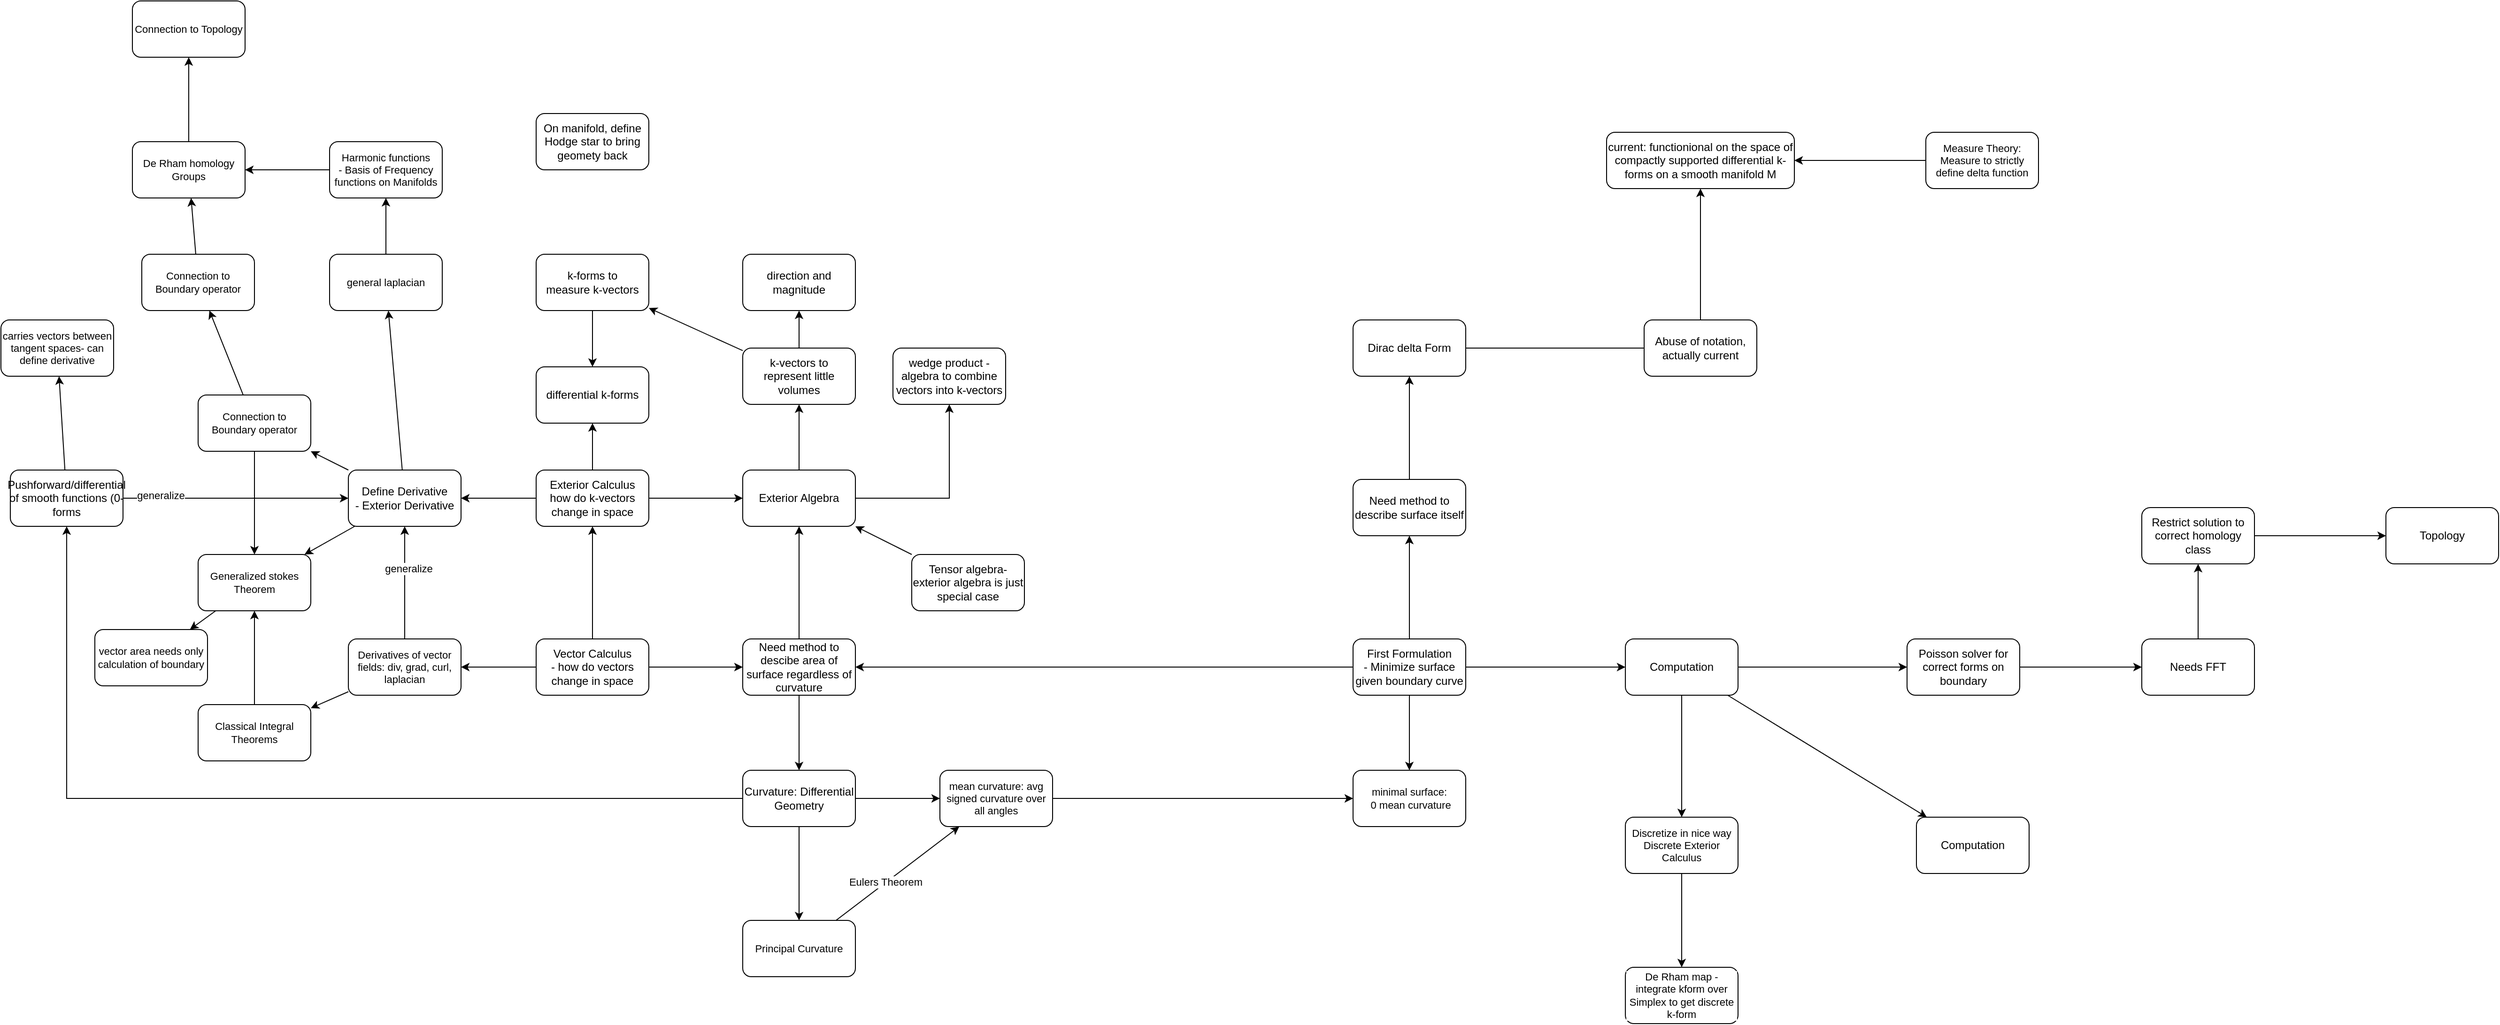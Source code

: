<mxfile version="24.5.3" type="device">
  <diagram name="Page-1" id="byFEgnmbtFiXtIVblrPx">
    <mxGraphModel dx="3120" dy="2046" grid="1" gridSize="10" guides="1" tooltips="1" connect="1" arrows="1" fold="1" page="1" pageScale="1" pageWidth="850" pageHeight="1100" math="0" shadow="0">
      <root>
        <mxCell id="0" />
        <mxCell id="1" parent="0" />
        <mxCell id="En6Ea1ra5ksNc1CF_G6r-13" style="edgeStyle=orthogonalEdgeStyle;rounded=0;orthogonalLoop=1;jettySize=auto;html=1;" parent="1" source="En6Ea1ra5ksNc1CF_G6r-1" target="En6Ea1ra5ksNc1CF_G6r-12" edge="1">
          <mxGeometry relative="1" as="geometry">
            <Array as="points">
              <mxPoint x="380" y="490" />
              <mxPoint x="380" y="490" />
            </Array>
          </mxGeometry>
        </mxCell>
        <mxCell id="En6Ea1ra5ksNc1CF_G6r-14" style="edgeStyle=orthogonalEdgeStyle;rounded=0;orthogonalLoop=1;jettySize=auto;html=1;" parent="1" source="En6Ea1ra5ksNc1CF_G6r-1" target="En6Ea1ra5ksNc1CF_G6r-11" edge="1">
          <mxGeometry relative="1" as="geometry" />
        </mxCell>
        <mxCell id="En6Ea1ra5ksNc1CF_G6r-18" style="edgeStyle=orthogonalEdgeStyle;rounded=0;orthogonalLoop=1;jettySize=auto;html=1;" parent="1" source="En6Ea1ra5ksNc1CF_G6r-1" target="En6Ea1ra5ksNc1CF_G6r-17" edge="1">
          <mxGeometry relative="1" as="geometry" />
        </mxCell>
        <mxCell id="En6Ea1ra5ksNc1CF_G6r-106" style="edgeStyle=none;rounded=0;orthogonalLoop=1;jettySize=auto;html=1;strokeColor=default;align=center;verticalAlign=middle;fontFamily=Helvetica;fontSize=11;fontColor=default;labelBackgroundColor=default;endArrow=classic;" parent="1" source="En6Ea1ra5ksNc1CF_G6r-1" target="En6Ea1ra5ksNc1CF_G6r-105" edge="1">
          <mxGeometry relative="1" as="geometry" />
        </mxCell>
        <mxCell id="En6Ea1ra5ksNc1CF_G6r-1" value="&lt;div&gt;First Formulation&lt;/div&gt;&lt;div&gt;- Minimize surface&lt;/div&gt;&lt;div&gt;given boundary curve&lt;br&gt;&lt;/div&gt;" style="rounded=1;whiteSpace=wrap;html=1;" parent="1" vertex="1">
          <mxGeometry x="320" y="570" width="120" height="60" as="geometry" />
        </mxCell>
        <mxCell id="En6Ea1ra5ksNc1CF_G6r-6" style="edgeStyle=orthogonalEdgeStyle;rounded=0;orthogonalLoop=1;jettySize=auto;html=1;endArrow=none;endFill=0;" parent="1" source="En6Ea1ra5ksNc1CF_G6r-3" target="En6Ea1ra5ksNc1CF_G6r-5" edge="1">
          <mxGeometry relative="1" as="geometry" />
        </mxCell>
        <mxCell id="En6Ea1ra5ksNc1CF_G6r-3" value="Dirac delta Form" style="rounded=1;whiteSpace=wrap;html=1;" parent="1" vertex="1">
          <mxGeometry x="320" y="230" width="120" height="60" as="geometry" />
        </mxCell>
        <mxCell id="En6Ea1ra5ksNc1CF_G6r-9" style="edgeStyle=orthogonalEdgeStyle;rounded=0;orthogonalLoop=1;jettySize=auto;html=1;" parent="1" source="En6Ea1ra5ksNc1CF_G6r-5" target="En6Ea1ra5ksNc1CF_G6r-8" edge="1">
          <mxGeometry relative="1" as="geometry" />
        </mxCell>
        <mxCell id="En6Ea1ra5ksNc1CF_G6r-5" value="Abuse of notation, actually current" style="rounded=1;whiteSpace=wrap;html=1;" parent="1" vertex="1">
          <mxGeometry x="630" y="230" width="120" height="60" as="geometry" />
        </mxCell>
        <mxCell id="En6Ea1ra5ksNc1CF_G6r-8" value="current: functionional on the space of compactly supported differential k-forms on a smooth manifold M" style="rounded=1;whiteSpace=wrap;html=1;" parent="1" vertex="1">
          <mxGeometry x="590" y="30" width="200" height="60" as="geometry" />
        </mxCell>
        <mxCell id="En6Ea1ra5ksNc1CF_G6r-27" style="edgeStyle=orthogonalEdgeStyle;rounded=0;orthogonalLoop=1;jettySize=auto;html=1;" parent="1" source="En6Ea1ra5ksNc1CF_G6r-11" target="En6Ea1ra5ksNc1CF_G6r-16" edge="1">
          <mxGeometry relative="1" as="geometry" />
        </mxCell>
        <mxCell id="En6Ea1ra5ksNc1CF_G6r-47" style="rounded=0;orthogonalLoop=1;jettySize=auto;html=1;" parent="1" source="En6Ea1ra5ksNc1CF_G6r-11" target="En6Ea1ra5ksNc1CF_G6r-45" edge="1">
          <mxGeometry relative="1" as="geometry" />
        </mxCell>
        <mxCell id="En6Ea1ra5ksNc1CF_G6r-11" value="Need method to descibe area of surface regardless of curvature" style="rounded=1;whiteSpace=wrap;html=1;" parent="1" vertex="1">
          <mxGeometry x="-330" y="570" width="120" height="60" as="geometry" />
        </mxCell>
        <mxCell id="En6Ea1ra5ksNc1CF_G6r-15" style="edgeStyle=orthogonalEdgeStyle;rounded=0;orthogonalLoop=1;jettySize=auto;html=1;" parent="1" source="En6Ea1ra5ksNc1CF_G6r-12" target="En6Ea1ra5ksNc1CF_G6r-3" edge="1">
          <mxGeometry relative="1" as="geometry" />
        </mxCell>
        <mxCell id="En6Ea1ra5ksNc1CF_G6r-12" value="Need method to describe surface itself" style="rounded=1;whiteSpace=wrap;html=1;" parent="1" vertex="1">
          <mxGeometry x="320" y="400" width="120" height="60" as="geometry" />
        </mxCell>
        <mxCell id="En6Ea1ra5ksNc1CF_G6r-30" style="edgeStyle=orthogonalEdgeStyle;rounded=0;orthogonalLoop=1;jettySize=auto;html=1;" parent="1" source="En6Ea1ra5ksNc1CF_G6r-16" target="En6Ea1ra5ksNc1CF_G6r-29" edge="1">
          <mxGeometry relative="1" as="geometry" />
        </mxCell>
        <mxCell id="En6Ea1ra5ksNc1CF_G6r-42" style="edgeStyle=orthogonalEdgeStyle;rounded=0;orthogonalLoop=1;jettySize=auto;html=1;" parent="1" source="En6Ea1ra5ksNc1CF_G6r-16" target="En6Ea1ra5ksNc1CF_G6r-41" edge="1">
          <mxGeometry relative="1" as="geometry">
            <mxPoint x="-110" y="320" as="targetPoint" />
          </mxGeometry>
        </mxCell>
        <mxCell id="En6Ea1ra5ksNc1CF_G6r-16" value="Exterior Algebra" style="rounded=1;whiteSpace=wrap;html=1;" parent="1" vertex="1">
          <mxGeometry x="-330" y="390" width="120" height="60" as="geometry" />
        </mxCell>
        <mxCell id="En6Ea1ra5ksNc1CF_G6r-20" style="edgeStyle=orthogonalEdgeStyle;rounded=0;orthogonalLoop=1;jettySize=auto;html=1;" parent="1" source="En6Ea1ra5ksNc1CF_G6r-17" target="En6Ea1ra5ksNc1CF_G6r-19" edge="1">
          <mxGeometry relative="1" as="geometry" />
        </mxCell>
        <mxCell id="dsKGTwDM3gqNHKsCHxA4-2" style="rounded=0;orthogonalLoop=1;jettySize=auto;html=1;" edge="1" parent="1" source="En6Ea1ra5ksNc1CF_G6r-17" target="dsKGTwDM3gqNHKsCHxA4-1">
          <mxGeometry relative="1" as="geometry" />
        </mxCell>
        <mxCell id="En6Ea1ra5ksNc1CF_G6r-17" value="Computation" style="rounded=1;whiteSpace=wrap;html=1;" parent="1" vertex="1">
          <mxGeometry x="610" y="570" width="120" height="60" as="geometry" />
        </mxCell>
        <mxCell id="En6Ea1ra5ksNc1CF_G6r-22" style="edgeStyle=orthogonalEdgeStyle;rounded=0;orthogonalLoop=1;jettySize=auto;html=1;" parent="1" source="En6Ea1ra5ksNc1CF_G6r-19" target="En6Ea1ra5ksNc1CF_G6r-21" edge="1">
          <mxGeometry relative="1" as="geometry" />
        </mxCell>
        <mxCell id="En6Ea1ra5ksNc1CF_G6r-19" value="Poisson solver for correct forms on boundary" style="rounded=1;whiteSpace=wrap;html=1;" parent="1" vertex="1">
          <mxGeometry x="910" y="570" width="120" height="60" as="geometry" />
        </mxCell>
        <mxCell id="En6Ea1ra5ksNc1CF_G6r-24" style="edgeStyle=orthogonalEdgeStyle;rounded=0;orthogonalLoop=1;jettySize=auto;html=1;" parent="1" source="En6Ea1ra5ksNc1CF_G6r-21" target="En6Ea1ra5ksNc1CF_G6r-23" edge="1">
          <mxGeometry relative="1" as="geometry" />
        </mxCell>
        <mxCell id="En6Ea1ra5ksNc1CF_G6r-21" value="Needs FFT" style="rounded=1;whiteSpace=wrap;html=1;" parent="1" vertex="1">
          <mxGeometry x="1160" y="570" width="120" height="60" as="geometry" />
        </mxCell>
        <mxCell id="En6Ea1ra5ksNc1CF_G6r-26" style="edgeStyle=orthogonalEdgeStyle;rounded=0;orthogonalLoop=1;jettySize=auto;html=1;" parent="1" source="En6Ea1ra5ksNc1CF_G6r-23" target="En6Ea1ra5ksNc1CF_G6r-25" edge="1">
          <mxGeometry relative="1" as="geometry" />
        </mxCell>
        <mxCell id="En6Ea1ra5ksNc1CF_G6r-23" value="Restrict solution to correct homology class" style="rounded=1;whiteSpace=wrap;html=1;" parent="1" vertex="1">
          <mxGeometry x="1160" y="430" width="120" height="60" as="geometry" />
        </mxCell>
        <mxCell id="En6Ea1ra5ksNc1CF_G6r-25" value="Topology" style="rounded=1;whiteSpace=wrap;html=1;" parent="1" vertex="1">
          <mxGeometry x="1420" y="430" width="120" height="60" as="geometry" />
        </mxCell>
        <mxCell id="En6Ea1ra5ksNc1CF_G6r-35" style="rounded=0;orthogonalLoop=1;jettySize=auto;html=1;" parent="1" source="En6Ea1ra5ksNc1CF_G6r-29" target="En6Ea1ra5ksNc1CF_G6r-34" edge="1">
          <mxGeometry relative="1" as="geometry" />
        </mxCell>
        <mxCell id="En6Ea1ra5ksNc1CF_G6r-39" style="edgeStyle=orthogonalEdgeStyle;rounded=0;orthogonalLoop=1;jettySize=auto;html=1;" parent="1" source="En6Ea1ra5ksNc1CF_G6r-29" target="En6Ea1ra5ksNc1CF_G6r-38" edge="1">
          <mxGeometry relative="1" as="geometry" />
        </mxCell>
        <mxCell id="En6Ea1ra5ksNc1CF_G6r-29" value="&lt;div&gt;k-vectors to&lt;/div&gt;&lt;div&gt;represent little volumes&lt;br&gt;&lt;/div&gt;" style="rounded=1;whiteSpace=wrap;html=1;" parent="1" vertex="1">
          <mxGeometry x="-330" y="260" width="120" height="60" as="geometry" />
        </mxCell>
        <mxCell id="En6Ea1ra5ksNc1CF_G6r-32" style="edgeStyle=orthogonalEdgeStyle;rounded=0;orthogonalLoop=1;jettySize=auto;html=1;" parent="1" source="En6Ea1ra5ksNc1CF_G6r-31" target="En6Ea1ra5ksNc1CF_G6r-11" edge="1">
          <mxGeometry relative="1" as="geometry" />
        </mxCell>
        <mxCell id="En6Ea1ra5ksNc1CF_G6r-36" style="edgeStyle=orthogonalEdgeStyle;rounded=0;orthogonalLoop=1;jettySize=auto;html=1;" parent="1" source="En6Ea1ra5ksNc1CF_G6r-31" target="En6Ea1ra5ksNc1CF_G6r-33" edge="1">
          <mxGeometry relative="1" as="geometry" />
        </mxCell>
        <mxCell id="En6Ea1ra5ksNc1CF_G6r-83" style="edgeStyle=none;rounded=0;orthogonalLoop=1;jettySize=auto;html=1;strokeColor=default;align=center;verticalAlign=middle;fontFamily=Helvetica;fontSize=11;fontColor=default;labelBackgroundColor=default;endArrow=classic;" parent="1" source="En6Ea1ra5ksNc1CF_G6r-31" target="En6Ea1ra5ksNc1CF_G6r-70" edge="1">
          <mxGeometry relative="1" as="geometry" />
        </mxCell>
        <mxCell id="En6Ea1ra5ksNc1CF_G6r-31" value="&lt;div&gt;Vector Calculus&lt;/div&gt;&lt;div&gt;- how do vectors change in space&lt;/div&gt;" style="rounded=1;whiteSpace=wrap;html=1;" parent="1" vertex="1">
          <mxGeometry x="-550" y="570" width="120" height="60" as="geometry" />
        </mxCell>
        <mxCell id="En6Ea1ra5ksNc1CF_G6r-40" style="edgeStyle=orthogonalEdgeStyle;rounded=0;orthogonalLoop=1;jettySize=auto;html=1;" parent="1" source="En6Ea1ra5ksNc1CF_G6r-33" target="En6Ea1ra5ksNc1CF_G6r-16" edge="1">
          <mxGeometry relative="1" as="geometry" />
        </mxCell>
        <mxCell id="En6Ea1ra5ksNc1CF_G6r-55" style="edgeStyle=orthogonalEdgeStyle;rounded=0;orthogonalLoop=1;jettySize=auto;html=1;" parent="1" source="En6Ea1ra5ksNc1CF_G6r-33" target="En6Ea1ra5ksNc1CF_G6r-54" edge="1">
          <mxGeometry relative="1" as="geometry" />
        </mxCell>
        <mxCell id="En6Ea1ra5ksNc1CF_G6r-62" style="edgeStyle=orthogonalEdgeStyle;rounded=0;orthogonalLoop=1;jettySize=auto;html=1;" parent="1" source="En6Ea1ra5ksNc1CF_G6r-33" target="En6Ea1ra5ksNc1CF_G6r-61" edge="1">
          <mxGeometry relative="1" as="geometry" />
        </mxCell>
        <mxCell id="En6Ea1ra5ksNc1CF_G6r-90" style="edgeStyle=none;rounded=0;orthogonalLoop=1;jettySize=auto;html=1;strokeColor=default;align=center;verticalAlign=middle;fontFamily=Helvetica;fontSize=11;fontColor=default;labelBackgroundColor=default;endArrow=classic;" parent="1" source="En6Ea1ra5ksNc1CF_G6r-17" target="En6Ea1ra5ksNc1CF_G6r-89" edge="1">
          <mxGeometry relative="1" as="geometry" />
        </mxCell>
        <mxCell id="En6Ea1ra5ksNc1CF_G6r-33" value="&lt;div&gt;Exterior Calculus&lt;/div&gt;&lt;div&gt;how do k-vectors change in space&lt;br&gt;&lt;/div&gt;" style="rounded=1;whiteSpace=wrap;html=1;" parent="1" vertex="1">
          <mxGeometry x="-550" y="390" width="120" height="60" as="geometry" />
        </mxCell>
        <mxCell id="En6Ea1ra5ksNc1CF_G6r-65" style="edgeStyle=none;rounded=0;orthogonalLoop=1;jettySize=auto;html=1;strokeColor=default;align=center;verticalAlign=middle;fontFamily=Helvetica;fontSize=11;fontColor=default;labelBackgroundColor=default;endArrow=classic;" parent="1" source="En6Ea1ra5ksNc1CF_G6r-34" target="En6Ea1ra5ksNc1CF_G6r-61" edge="1">
          <mxGeometry relative="1" as="geometry" />
        </mxCell>
        <mxCell id="En6Ea1ra5ksNc1CF_G6r-34" value="&lt;div&gt;k-forms to&lt;/div&gt;&lt;div&gt;measure k-vectors&lt;br&gt;&lt;/div&gt;" style="rounded=1;whiteSpace=wrap;html=1;" parent="1" vertex="1">
          <mxGeometry x="-550" y="160" width="120" height="60" as="geometry" />
        </mxCell>
        <mxCell id="En6Ea1ra5ksNc1CF_G6r-38" value="direction and magnitude" style="rounded=1;whiteSpace=wrap;html=1;" parent="1" vertex="1">
          <mxGeometry x="-330" y="160" width="120" height="60" as="geometry" />
        </mxCell>
        <mxCell id="En6Ea1ra5ksNc1CF_G6r-41" value="wedge product - algebra to combine vectors into k-vectors" style="rounded=1;whiteSpace=wrap;html=1;" parent="1" vertex="1">
          <mxGeometry x="-170" y="260" width="120" height="60" as="geometry" />
        </mxCell>
        <mxCell id="En6Ea1ra5ksNc1CF_G6r-86" style="edgeStyle=none;rounded=0;orthogonalLoop=1;jettySize=auto;html=1;strokeColor=default;align=center;verticalAlign=middle;fontFamily=Helvetica;fontSize=11;fontColor=default;labelBackgroundColor=default;endArrow=classic;" parent="1" source="En6Ea1ra5ksNc1CF_G6r-43" target="En6Ea1ra5ksNc1CF_G6r-16" edge="1">
          <mxGeometry relative="1" as="geometry" />
        </mxCell>
        <mxCell id="En6Ea1ra5ksNc1CF_G6r-43" value="&lt;div&gt;Tensor algebra-&lt;/div&gt;&lt;div&gt;exterior algebra is just special case&lt;br&gt;&lt;/div&gt;" style="rounded=1;whiteSpace=wrap;html=1;" parent="1" vertex="1">
          <mxGeometry x="-150" y="480" width="120" height="60" as="geometry" />
        </mxCell>
        <mxCell id="En6Ea1ra5ksNc1CF_G6r-52" style="edgeStyle=orthogonalEdgeStyle;rounded=0;orthogonalLoop=1;jettySize=auto;html=1;" parent="1" source="En6Ea1ra5ksNc1CF_G6r-45" target="En6Ea1ra5ksNc1CF_G6r-51" edge="1">
          <mxGeometry relative="1" as="geometry" />
        </mxCell>
        <mxCell id="En6Ea1ra5ksNc1CF_G6r-110" style="edgeStyle=none;rounded=0;orthogonalLoop=1;jettySize=auto;html=1;strokeColor=default;align=center;verticalAlign=middle;fontFamily=Helvetica;fontSize=11;fontColor=default;labelBackgroundColor=default;endArrow=classic;" parent="1" source="En6Ea1ra5ksNc1CF_G6r-45" target="En6Ea1ra5ksNc1CF_G6r-109" edge="1">
          <mxGeometry relative="1" as="geometry" />
        </mxCell>
        <mxCell id="En6Ea1ra5ksNc1CF_G6r-114" style="edgeStyle=none;rounded=0;orthogonalLoop=1;jettySize=auto;html=1;strokeColor=default;align=center;verticalAlign=middle;fontFamily=Helvetica;fontSize=11;fontColor=default;labelBackgroundColor=default;endArrow=classic;" parent="1" source="En6Ea1ra5ksNc1CF_G6r-45" target="En6Ea1ra5ksNc1CF_G6r-111" edge="1">
          <mxGeometry relative="1" as="geometry" />
        </mxCell>
        <mxCell id="En6Ea1ra5ksNc1CF_G6r-45" value="Curvature: Differential Geometry" style="rounded=1;whiteSpace=wrap;html=1;" parent="1" vertex="1">
          <mxGeometry x="-330" y="710" width="120" height="60" as="geometry" />
        </mxCell>
        <mxCell id="En6Ea1ra5ksNc1CF_G6r-48" value="On manifold, define Hodge star to bring geomety back" style="rounded=1;whiteSpace=wrap;html=1;" parent="1" vertex="1">
          <mxGeometry x="-550" y="10" width="120" height="60" as="geometry" />
        </mxCell>
        <mxCell id="En6Ea1ra5ksNc1CF_G6r-56" style="edgeStyle=orthogonalEdgeStyle;rounded=0;orthogonalLoop=1;jettySize=auto;html=1;" parent="1" source="En6Ea1ra5ksNc1CF_G6r-51" target="En6Ea1ra5ksNc1CF_G6r-54" edge="1">
          <mxGeometry relative="1" as="geometry" />
        </mxCell>
        <mxCell id="En6Ea1ra5ksNc1CF_G6r-60" value="generalize" style="edgeLabel;html=1;align=center;verticalAlign=middle;resizable=0;points=[];" parent="En6Ea1ra5ksNc1CF_G6r-56" vertex="1" connectable="0">
          <mxGeometry y="3" relative="1" as="geometry">
            <mxPoint x="-80" as="offset" />
          </mxGeometry>
        </mxCell>
        <mxCell id="En6Ea1ra5ksNc1CF_G6r-68" style="edgeStyle=none;rounded=0;orthogonalLoop=1;jettySize=auto;html=1;strokeColor=default;align=center;verticalAlign=middle;fontFamily=Helvetica;fontSize=11;fontColor=default;labelBackgroundColor=default;endArrow=classic;" parent="1" source="En6Ea1ra5ksNc1CF_G6r-51" target="En6Ea1ra5ksNc1CF_G6r-67" edge="1">
          <mxGeometry relative="1" as="geometry" />
        </mxCell>
        <mxCell id="En6Ea1ra5ksNc1CF_G6r-51" value="Pushforward/differential of smooth functions (0-forms" style="rounded=1;whiteSpace=wrap;html=1;" parent="1" vertex="1">
          <mxGeometry x="-1110" y="390" width="120" height="60" as="geometry" />
        </mxCell>
        <mxCell id="En6Ea1ra5ksNc1CF_G6r-78" style="edgeStyle=none;rounded=0;orthogonalLoop=1;jettySize=auto;html=1;strokeColor=default;align=center;verticalAlign=middle;fontFamily=Helvetica;fontSize=11;fontColor=default;labelBackgroundColor=default;endArrow=classic;" parent="1" source="En6Ea1ra5ksNc1CF_G6r-54" target="En6Ea1ra5ksNc1CF_G6r-77" edge="1">
          <mxGeometry relative="1" as="geometry" />
        </mxCell>
        <mxCell id="En6Ea1ra5ksNc1CF_G6r-92" style="edgeStyle=none;rounded=0;orthogonalLoop=1;jettySize=auto;html=1;strokeColor=default;align=center;verticalAlign=middle;fontFamily=Helvetica;fontSize=11;fontColor=default;labelBackgroundColor=default;endArrow=classic;" parent="1" source="En6Ea1ra5ksNc1CF_G6r-54" target="En6Ea1ra5ksNc1CF_G6r-91" edge="1">
          <mxGeometry relative="1" as="geometry" />
        </mxCell>
        <mxCell id="En6Ea1ra5ksNc1CF_G6r-120" style="edgeStyle=none;rounded=0;orthogonalLoop=1;jettySize=auto;html=1;strokeColor=default;align=center;verticalAlign=middle;fontFamily=Helvetica;fontSize=11;fontColor=default;labelBackgroundColor=default;endArrow=classic;" parent="1" source="En6Ea1ra5ksNc1CF_G6r-54" target="En6Ea1ra5ksNc1CF_G6r-119" edge="1">
          <mxGeometry relative="1" as="geometry" />
        </mxCell>
        <mxCell id="En6Ea1ra5ksNc1CF_G6r-54" value="&lt;div&gt;Define Derivative&lt;/div&gt;&lt;div&gt;- Exterior Derivative&lt;br&gt;&lt;/div&gt;" style="rounded=1;whiteSpace=wrap;html=1;" parent="1" vertex="1">
          <mxGeometry x="-750" y="390" width="120" height="60" as="geometry" />
        </mxCell>
        <mxCell id="En6Ea1ra5ksNc1CF_G6r-61" value="differential k-forms" style="rounded=1;whiteSpace=wrap;html=1;" parent="1" vertex="1">
          <mxGeometry x="-550" y="280" width="120" height="60" as="geometry" />
        </mxCell>
        <mxCell id="En6Ea1ra5ksNc1CF_G6r-67" value="carries vectors between tangent spaces- can define derivative" style="rounded=1;whiteSpace=wrap;html=1;fontFamily=Helvetica;fontSize=11;fontColor=default;labelBackgroundColor=default;" parent="1" vertex="1">
          <mxGeometry x="-1120" y="230" width="120" height="60" as="geometry" />
        </mxCell>
        <mxCell id="En6Ea1ra5ksNc1CF_G6r-72" style="edgeStyle=none;rounded=0;orthogonalLoop=1;jettySize=auto;html=1;strokeColor=default;align=center;verticalAlign=middle;fontFamily=Helvetica;fontSize=11;fontColor=default;labelBackgroundColor=default;endArrow=classic;" parent="1" source="En6Ea1ra5ksNc1CF_G6r-70" target="En6Ea1ra5ksNc1CF_G6r-54" edge="1">
          <mxGeometry relative="1" as="geometry" />
        </mxCell>
        <mxCell id="En6Ea1ra5ksNc1CF_G6r-84" value="generalize" style="edgeLabel;html=1;align=center;verticalAlign=middle;resizable=0;points=[];fontFamily=Helvetica;fontSize=11;fontColor=default;labelBackgroundColor=default;" parent="En6Ea1ra5ksNc1CF_G6r-72" vertex="1" connectable="0">
          <mxGeometry x="0.25" y="-4" relative="1" as="geometry">
            <mxPoint as="offset" />
          </mxGeometry>
        </mxCell>
        <mxCell id="En6Ea1ra5ksNc1CF_G6r-74" style="edgeStyle=none;rounded=0;orthogonalLoop=1;jettySize=auto;html=1;strokeColor=default;align=center;verticalAlign=middle;fontFamily=Helvetica;fontSize=11;fontColor=default;labelBackgroundColor=default;endArrow=classic;" parent="1" source="En6Ea1ra5ksNc1CF_G6r-70" target="En6Ea1ra5ksNc1CF_G6r-73" edge="1">
          <mxGeometry relative="1" as="geometry" />
        </mxCell>
        <mxCell id="En6Ea1ra5ksNc1CF_G6r-70" value="&lt;div&gt;Derivatives of vector fields: div, grad, curl, laplacian&lt;br&gt;&lt;/div&gt;" style="rounded=1;whiteSpace=wrap;html=1;fontFamily=Helvetica;fontSize=11;fontColor=default;labelBackgroundColor=default;" parent="1" vertex="1">
          <mxGeometry x="-750" y="570" width="120" height="60" as="geometry" />
        </mxCell>
        <mxCell id="En6Ea1ra5ksNc1CF_G6r-79" style="edgeStyle=none;rounded=0;orthogonalLoop=1;jettySize=auto;html=1;strokeColor=default;align=center;verticalAlign=middle;fontFamily=Helvetica;fontSize=11;fontColor=default;labelBackgroundColor=default;endArrow=classic;" parent="1" source="En6Ea1ra5ksNc1CF_G6r-73" target="En6Ea1ra5ksNc1CF_G6r-77" edge="1">
          <mxGeometry relative="1" as="geometry" />
        </mxCell>
        <mxCell id="En6Ea1ra5ksNc1CF_G6r-73" value="Classical Integral Theorems" style="rounded=1;whiteSpace=wrap;html=1;fontFamily=Helvetica;fontSize=11;fontColor=default;labelBackgroundColor=default;" parent="1" vertex="1">
          <mxGeometry x="-910" y="640" width="120" height="60" as="geometry" />
        </mxCell>
        <mxCell id="En6Ea1ra5ksNc1CF_G6r-88" style="edgeStyle=none;rounded=0;orthogonalLoop=1;jettySize=auto;html=1;strokeColor=default;align=center;verticalAlign=middle;fontFamily=Helvetica;fontSize=11;fontColor=default;labelBackgroundColor=default;endArrow=classic;" parent="1" source="En6Ea1ra5ksNc1CF_G6r-77" target="En6Ea1ra5ksNc1CF_G6r-87" edge="1">
          <mxGeometry relative="1" as="geometry" />
        </mxCell>
        <mxCell id="En6Ea1ra5ksNc1CF_G6r-77" value="Generalized stokes Theorem" style="rounded=1;whiteSpace=wrap;html=1;fontFamily=Helvetica;fontSize=11;fontColor=default;labelBackgroundColor=default;" parent="1" vertex="1">
          <mxGeometry x="-910" y="480" width="120" height="60" as="geometry" />
        </mxCell>
        <mxCell id="En6Ea1ra5ksNc1CF_G6r-87" value="vector area needs only calculation of boundary" style="rounded=1;whiteSpace=wrap;html=1;fontFamily=Helvetica;fontSize=11;fontColor=default;labelBackgroundColor=default;" parent="1" vertex="1">
          <mxGeometry x="-1020" y="560" width="120" height="60" as="geometry" />
        </mxCell>
        <mxCell id="En6Ea1ra5ksNc1CF_G6r-117" style="edgeStyle=none;rounded=0;orthogonalLoop=1;jettySize=auto;html=1;strokeColor=default;align=center;verticalAlign=middle;fontFamily=Helvetica;fontSize=11;fontColor=default;labelBackgroundColor=default;endArrow=classic;" parent="1" source="En6Ea1ra5ksNc1CF_G6r-89" target="En6Ea1ra5ksNc1CF_G6r-116" edge="1">
          <mxGeometry relative="1" as="geometry" />
        </mxCell>
        <mxCell id="En6Ea1ra5ksNc1CF_G6r-89" value="&lt;div&gt;Discretize in nice way&lt;/div&gt;&lt;div&gt;Discrete Exterior Calculus&lt;br&gt;&lt;/div&gt;" style="rounded=1;whiteSpace=wrap;html=1;fontFamily=Helvetica;fontSize=11;fontColor=default;labelBackgroundColor=default;" parent="1" vertex="1">
          <mxGeometry x="610" y="760" width="120" height="60" as="geometry" />
        </mxCell>
        <mxCell id="En6Ea1ra5ksNc1CF_G6r-94" style="edgeStyle=none;rounded=0;orthogonalLoop=1;jettySize=auto;html=1;strokeColor=default;align=center;verticalAlign=middle;fontFamily=Helvetica;fontSize=11;fontColor=default;labelBackgroundColor=default;endArrow=classic;" parent="1" source="En6Ea1ra5ksNc1CF_G6r-91" target="En6Ea1ra5ksNc1CF_G6r-77" edge="1">
          <mxGeometry relative="1" as="geometry" />
        </mxCell>
        <mxCell id="En6Ea1ra5ksNc1CF_G6r-96" style="edgeStyle=none;rounded=0;orthogonalLoop=1;jettySize=auto;html=1;strokeColor=default;align=center;verticalAlign=middle;fontFamily=Helvetica;fontSize=11;fontColor=default;labelBackgroundColor=default;endArrow=classic;" parent="1" source="En6Ea1ra5ksNc1CF_G6r-91" target="En6Ea1ra5ksNc1CF_G6r-95" edge="1">
          <mxGeometry relative="1" as="geometry" />
        </mxCell>
        <mxCell id="En6Ea1ra5ksNc1CF_G6r-91" value="Connection to Boundary operator" style="rounded=1;whiteSpace=wrap;html=1;fontFamily=Helvetica;fontSize=11;fontColor=default;labelBackgroundColor=default;" parent="1" vertex="1">
          <mxGeometry x="-910" y="310" width="120" height="60" as="geometry" />
        </mxCell>
        <mxCell id="En6Ea1ra5ksNc1CF_G6r-98" style="edgeStyle=none;rounded=0;orthogonalLoop=1;jettySize=auto;html=1;strokeColor=default;align=center;verticalAlign=middle;fontFamily=Helvetica;fontSize=11;fontColor=default;labelBackgroundColor=default;endArrow=classic;" parent="1" source="En6Ea1ra5ksNc1CF_G6r-95" target="En6Ea1ra5ksNc1CF_G6r-97" edge="1">
          <mxGeometry relative="1" as="geometry" />
        </mxCell>
        <mxCell id="En6Ea1ra5ksNc1CF_G6r-95" value="Connection to Boundary operator" style="rounded=1;whiteSpace=wrap;html=1;fontFamily=Helvetica;fontSize=11;fontColor=default;labelBackgroundColor=default;" parent="1" vertex="1">
          <mxGeometry x="-970" y="160" width="120" height="60" as="geometry" />
        </mxCell>
        <mxCell id="En6Ea1ra5ksNc1CF_G6r-101" style="edgeStyle=none;rounded=0;orthogonalLoop=1;jettySize=auto;html=1;strokeColor=default;align=center;verticalAlign=middle;fontFamily=Helvetica;fontSize=11;fontColor=default;labelBackgroundColor=default;endArrow=classic;" parent="1" source="En6Ea1ra5ksNc1CF_G6r-97" target="En6Ea1ra5ksNc1CF_G6r-100" edge="1">
          <mxGeometry relative="1" as="geometry" />
        </mxCell>
        <mxCell id="En6Ea1ra5ksNc1CF_G6r-97" value="De Rham homology Groups" style="rounded=1;whiteSpace=wrap;html=1;fontFamily=Helvetica;fontSize=11;fontColor=default;labelBackgroundColor=default;" parent="1" vertex="1">
          <mxGeometry x="-980" y="40" width="120" height="60" as="geometry" />
        </mxCell>
        <mxCell id="En6Ea1ra5ksNc1CF_G6r-100" value="Connection to Topology" style="rounded=1;whiteSpace=wrap;html=1;fontFamily=Helvetica;fontSize=11;fontColor=default;labelBackgroundColor=default;" parent="1" vertex="1">
          <mxGeometry x="-980" y="-110" width="120" height="60" as="geometry" />
        </mxCell>
        <mxCell id="En6Ea1ra5ksNc1CF_G6r-104" style="edgeStyle=none;rounded=0;orthogonalLoop=1;jettySize=auto;html=1;strokeColor=default;align=center;verticalAlign=middle;fontFamily=Helvetica;fontSize=11;fontColor=default;labelBackgroundColor=default;endArrow=classic;" parent="1" source="En6Ea1ra5ksNc1CF_G6r-102" target="En6Ea1ra5ksNc1CF_G6r-8" edge="1">
          <mxGeometry relative="1" as="geometry" />
        </mxCell>
        <mxCell id="En6Ea1ra5ksNc1CF_G6r-102" value="&lt;div&gt;Measure Theory:&lt;/div&gt;&lt;div&gt;Measure to strictly define delta function&lt;br&gt;&lt;/div&gt;" style="rounded=1;whiteSpace=wrap;html=1;fontFamily=Helvetica;fontSize=11;fontColor=default;labelBackgroundColor=default;" parent="1" vertex="1">
          <mxGeometry x="930" y="30" width="120" height="60" as="geometry" />
        </mxCell>
        <mxCell id="En6Ea1ra5ksNc1CF_G6r-105" value="&lt;div&gt;minimal surface:&lt;/div&gt;&lt;div&gt;&amp;nbsp;0 mean curvature&lt;/div&gt;" style="rounded=1;whiteSpace=wrap;html=1;fontFamily=Helvetica;fontSize=11;fontColor=default;labelBackgroundColor=default;" parent="1" vertex="1">
          <mxGeometry x="320" y="710" width="120" height="60" as="geometry" />
        </mxCell>
        <mxCell id="En6Ea1ra5ksNc1CF_G6r-112" style="edgeStyle=none;rounded=0;orthogonalLoop=1;jettySize=auto;html=1;strokeColor=default;align=center;verticalAlign=middle;fontFamily=Helvetica;fontSize=11;fontColor=default;labelBackgroundColor=default;endArrow=classic;" parent="1" source="En6Ea1ra5ksNc1CF_G6r-109" target="En6Ea1ra5ksNc1CF_G6r-111" edge="1">
          <mxGeometry relative="1" as="geometry" />
        </mxCell>
        <mxCell id="En6Ea1ra5ksNc1CF_G6r-115" value="Eulers Theorem" style="edgeLabel;html=1;align=center;verticalAlign=middle;resizable=0;points=[];fontFamily=Helvetica;fontSize=11;fontColor=default;labelBackgroundColor=default;" parent="En6Ea1ra5ksNc1CF_G6r-112" vertex="1" connectable="0">
          <mxGeometry x="-0.201" y="1" relative="1" as="geometry">
            <mxPoint as="offset" />
          </mxGeometry>
        </mxCell>
        <mxCell id="En6Ea1ra5ksNc1CF_G6r-109" value="Principal Curvature" style="rounded=1;whiteSpace=wrap;html=1;fontFamily=Helvetica;fontSize=11;fontColor=default;labelBackgroundColor=default;" parent="1" vertex="1">
          <mxGeometry x="-330" y="870" width="120" height="60" as="geometry" />
        </mxCell>
        <mxCell id="En6Ea1ra5ksNc1CF_G6r-113" style="edgeStyle=none;rounded=0;orthogonalLoop=1;jettySize=auto;html=1;strokeColor=default;align=center;verticalAlign=middle;fontFamily=Helvetica;fontSize=11;fontColor=default;labelBackgroundColor=default;endArrow=classic;" parent="1" source="En6Ea1ra5ksNc1CF_G6r-111" target="En6Ea1ra5ksNc1CF_G6r-105" edge="1">
          <mxGeometry relative="1" as="geometry" />
        </mxCell>
        <mxCell id="En6Ea1ra5ksNc1CF_G6r-111" value="mean curvature: avg signed curvature over all angles" style="rounded=1;whiteSpace=wrap;html=1;fontFamily=Helvetica;fontSize=11;fontColor=default;labelBackgroundColor=default;" parent="1" vertex="1">
          <mxGeometry x="-120" y="710" width="120" height="60" as="geometry" />
        </mxCell>
        <mxCell id="En6Ea1ra5ksNc1CF_G6r-116" value="De Rham map - integrate kform over Simplex to get discrete k-form" style="rounded=1;whiteSpace=wrap;html=1;fontFamily=Helvetica;fontSize=11;fontColor=default;labelBackgroundColor=default;" parent="1" vertex="1">
          <mxGeometry x="610" y="920" width="120" height="60" as="geometry" />
        </mxCell>
        <mxCell id="En6Ea1ra5ksNc1CF_G6r-123" style="edgeStyle=none;rounded=0;orthogonalLoop=1;jettySize=auto;html=1;strokeColor=default;align=center;verticalAlign=middle;fontFamily=Helvetica;fontSize=11;fontColor=default;labelBackgroundColor=default;endArrow=classic;" parent="1" source="En6Ea1ra5ksNc1CF_G6r-119" target="En6Ea1ra5ksNc1CF_G6r-122" edge="1">
          <mxGeometry relative="1" as="geometry" />
        </mxCell>
        <mxCell id="En6Ea1ra5ksNc1CF_G6r-119" value="general laplacian" style="rounded=1;whiteSpace=wrap;html=1;fontFamily=Helvetica;fontSize=11;fontColor=default;labelBackgroundColor=default;" parent="1" vertex="1">
          <mxGeometry x="-770" y="160" width="120" height="60" as="geometry" />
        </mxCell>
        <mxCell id="En6Ea1ra5ksNc1CF_G6r-124" value="" style="edgeStyle=none;rounded=0;orthogonalLoop=1;jettySize=auto;html=1;strokeColor=default;align=center;verticalAlign=middle;fontFamily=Helvetica;fontSize=11;fontColor=default;labelBackgroundColor=default;endArrow=classic;" parent="1" source="En6Ea1ra5ksNc1CF_G6r-122" target="En6Ea1ra5ksNc1CF_G6r-97" edge="1">
          <mxGeometry relative="1" as="geometry" />
        </mxCell>
        <mxCell id="En6Ea1ra5ksNc1CF_G6r-122" value="&lt;div&gt;Harmonic functions&lt;/div&gt;&lt;div&gt;- Basis of Frequency functions on Manifolds&lt;br&gt;&lt;/div&gt;" style="rounded=1;whiteSpace=wrap;html=1;fontFamily=Helvetica;fontSize=11;fontColor=default;labelBackgroundColor=default;" parent="1" vertex="1">
          <mxGeometry x="-770" y="40" width="120" height="60" as="geometry" />
        </mxCell>
        <mxCell id="dsKGTwDM3gqNHKsCHxA4-1" value="Computation" style="rounded=1;whiteSpace=wrap;html=1;" vertex="1" parent="1">
          <mxGeometry x="920" y="760" width="120" height="60" as="geometry" />
        </mxCell>
      </root>
    </mxGraphModel>
  </diagram>
</mxfile>
